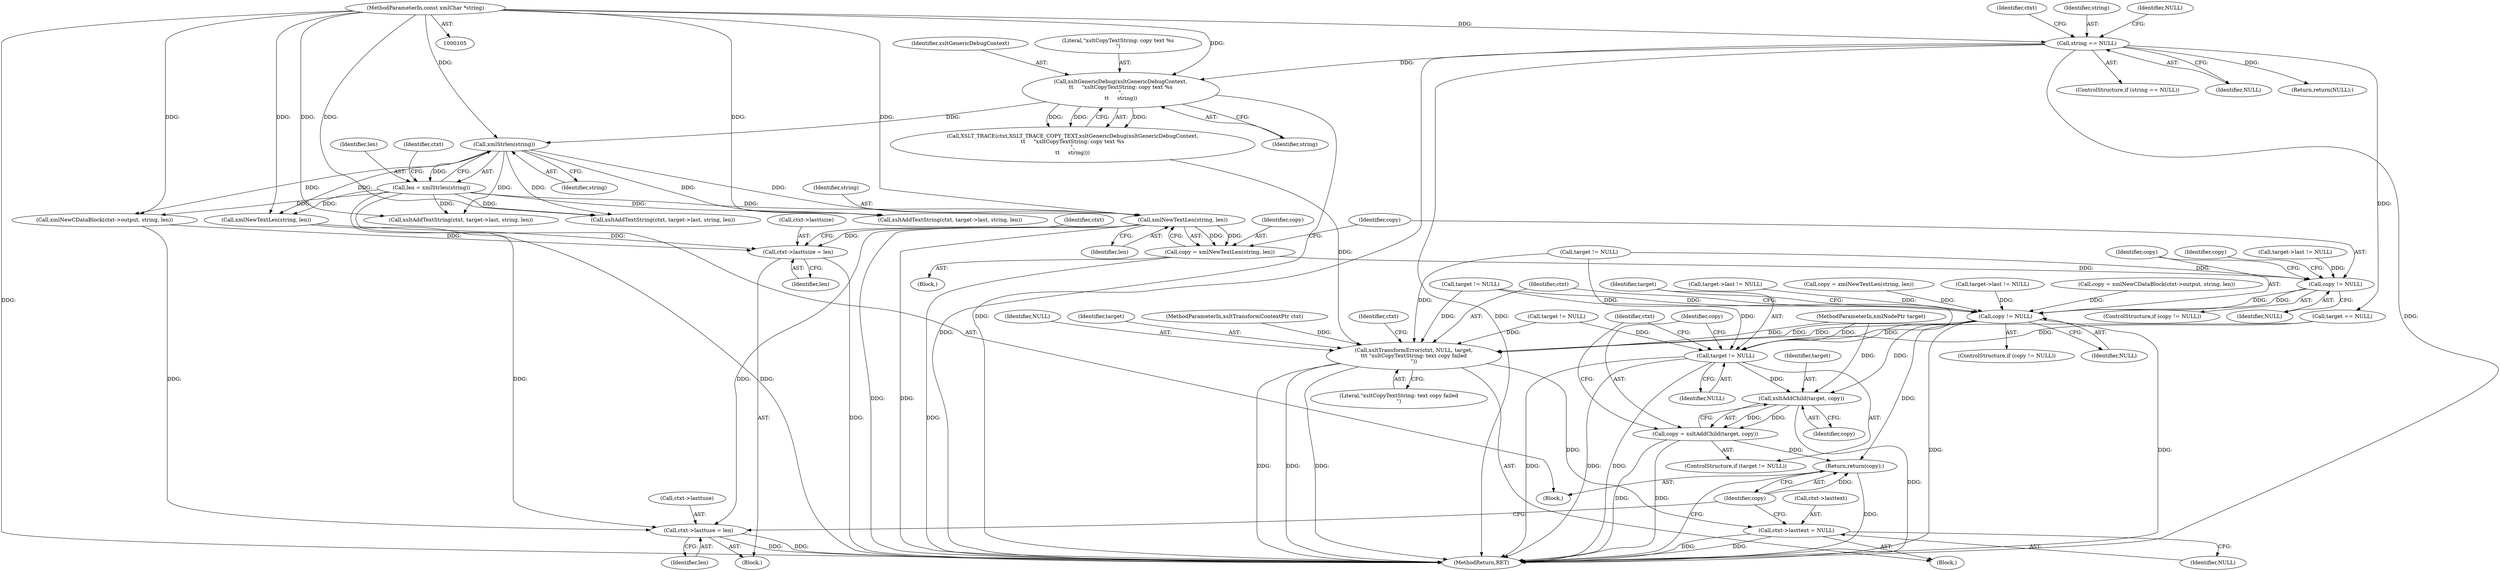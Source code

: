 digraph "1_Chrome_96dbafe288dbe2f0cc45fa3c39daf6d0c37acbab_36@pointer" {
"1000285" [label="(Call,xmlNewTextLen(string, len))"];
"1000144" [label="(Call,xmlStrlen(string))"];
"1000122" [label="(Call,xsltGenericDebug(xsltGenericDebugContext,\n\t\t     \"xsltCopyTextString: copy text %s\n\",\n\t\t     string))"];
"1000114" [label="(Call,string == NULL)"];
"1000108" [label="(MethodParameterIn,const xmlChar *string)"];
"1000142" [label="(Call,len = xmlStrlen(string))"];
"1000283" [label="(Call,copy = xmlNewTextLen(string, len))"];
"1000289" [label="(Call,copy != NULL)"];
"1000340" [label="(Call,copy != NULL)"];
"1000345" [label="(Call,target != NULL)"];
"1000350" [label="(Call,xsltAddChild(target, copy))"];
"1000348" [label="(Call,copy = xsltAddChild(target, copy))"];
"1000382" [label="(Return,return(copy);)"];
"1000372" [label="(Call,xsltTransformError(ctxt, NULL, target,\n\t\t\t \"xsltCopyTextString: text copy failed\n\"))"];
"1000377" [label="(Call,ctxt->lasttext = NULL)"];
"1000360" [label="(Call,ctxt->lasttsize = len)"];
"1000365" [label="(Call,ctxt->lasttuse = len)"];
"1000289" [label="(Call,copy != NULL)"];
"1000352" [label="(Identifier,copy)"];
"1000123" [label="(Identifier,xsltGenericDebugContext)"];
"1000284" [label="(Identifier,copy)"];
"1000346" [label="(Identifier,target)"];
"1000145" [label="(Identifier,string)"];
"1000117" [label="(Return,return(NULL);)"];
"1000276" [label="(Call,xsltAddTextString(ctxt, target->last, string, len))"];
"1000301" [label="(Call,target != NULL)"];
"1000283" [label="(Call,copy = xmlNewTextLen(string, len))"];
"1000118" [label="(Identifier,NULL)"];
"1000285" [label="(Call,xmlNewTextLen(string, len))"];
"1000143" [label="(Identifier,len)"];
"1000374" [label="(Identifier,NULL)"];
"1000375" [label="(Identifier,target)"];
"1000377" [label="(Call,ctxt->lasttext = NULL)"];
"1000120" [label="(Identifier,ctxt)"];
"1000383" [label="(Identifier,copy)"];
"1000343" [label="(Block,)"];
"1000150" [label="(Identifier,ctxt)"];
"1000364" [label="(Identifier,len)"];
"1000106" [label="(MethodParameterIn,xsltTransformContextPtr ctxt)"];
"1000369" [label="(Identifier,len)"];
"1000340" [label="(Call,copy != NULL)"];
"1000366" [label="(Call,ctxt->lasttuse)"];
"1000125" [label="(Identifier,string)"];
"1000336" [label="(Call,xmlNewTextLen(string, len))"];
"1000115" [label="(Identifier,string)"];
"1000162" [label="(Call,target != NULL)"];
"1000378" [label="(Call,ctxt->lasttext)"];
"1000376" [label="(Literal,\"xsltCopyTextString: text copy failed\n\")"];
"1000384" [label="(MethodReturn,RET)"];
"1000247" [label="(Block,)"];
"1000128" [label="(Call,target == NULL)"];
"1000367" [label="(Identifier,ctxt)"];
"1000327" [label="(Call,xsltAddTextString(ctxt, target->last, string, len))"];
"1000345" [label="(Call,target != NULL)"];
"1000110" [label="(Block,)"];
"1000339" [label="(ControlStructure,if (copy != NULL))"];
"1000114" [label="(Call,string == NULL)"];
"1000250" [label="(Call,target != NULL)"];
"1000342" [label="(Identifier,NULL)"];
"1000351" [label="(Identifier,target)"];
"1000113" [label="(ControlStructure,if (string == NULL))"];
"1000122" [label="(Call,xsltGenericDebug(xsltGenericDebugContext,\n\t\t     \"xsltCopyTextString: copy text %s\n\",\n\t\t     string))"];
"1000365" [label="(Call,ctxt->lasttuse = len)"];
"1000294" [label="(Identifier,copy)"];
"1000229" [label="(Call,xsltAddTextString(ctxt, target->last, string, len))"];
"1000305" [label="(Call,target->last != NULL)"];
"1000347" [label="(Identifier,NULL)"];
"1000372" [label="(Call,xsltTransformError(ctxt, NULL, target,\n\t\t\t \"xsltCopyTextString: text copy failed\n\"))"];
"1000355" [label="(Identifier,ctxt)"];
"1000379" [label="(Identifier,ctxt)"];
"1000381" [label="(Identifier,NULL)"];
"1000238" [label="(Call,xmlNewCDataBlock(ctxt->output, string, len))"];
"1000290" [label="(Identifier,copy)"];
"1000287" [label="(Identifier,len)"];
"1000341" [label="(Identifier,copy)"];
"1000334" [label="(Call,copy = xmlNewTextLen(string, len))"];
"1000382" [label="(Return,return(copy);)"];
"1000144" [label="(Call,xmlStrlen(string))"];
"1000371" [label="(Block,)"];
"1000348" [label="(Call,copy = xsltAddChild(target, copy))"];
"1000119" [label="(Call,XSLT_TRACE(ctxt,XSLT_TRACE_COPY_TEXT,xsltGenericDebug(xsltGenericDebugContext,\n\t\t     \"xsltCopyTextString: copy text %s\n\",\n\t\t     string)))"];
"1000215" [label="(Call,target->last != NULL)"];
"1000286" [label="(Identifier,string)"];
"1000291" [label="(Identifier,NULL)"];
"1000349" [label="(Identifier,copy)"];
"1000350" [label="(Call,xsltAddChild(target, copy))"];
"1000142" [label="(Call,len = xmlStrlen(string))"];
"1000108" [label="(MethodParameterIn,const xmlChar *string)"];
"1000116" [label="(Identifier,NULL)"];
"1000254" [label="(Call,target->last != NULL)"];
"1000373" [label="(Identifier,ctxt)"];
"1000236" [label="(Call,copy = xmlNewCDataBlock(ctxt->output, string, len))"];
"1000344" [label="(ControlStructure,if (target != NULL))"];
"1000360" [label="(Call,ctxt->lasttsize = len)"];
"1000107" [label="(MethodParameterIn,xmlNodePtr target)"];
"1000361" [label="(Call,ctxt->lasttsize)"];
"1000288" [label="(ControlStructure,if (copy != NULL))"];
"1000124" [label="(Literal,\"xsltCopyTextString: copy text %s\n\")"];
"1000285" -> "1000283"  [label="AST: "];
"1000285" -> "1000287"  [label="CFG: "];
"1000286" -> "1000285"  [label="AST: "];
"1000287" -> "1000285"  [label="AST: "];
"1000283" -> "1000285"  [label="CFG: "];
"1000285" -> "1000384"  [label="DDG: "];
"1000285" -> "1000384"  [label="DDG: "];
"1000285" -> "1000283"  [label="DDG: "];
"1000285" -> "1000283"  [label="DDG: "];
"1000144" -> "1000285"  [label="DDG: "];
"1000108" -> "1000285"  [label="DDG: "];
"1000142" -> "1000285"  [label="DDG: "];
"1000285" -> "1000360"  [label="DDG: "];
"1000285" -> "1000365"  [label="DDG: "];
"1000144" -> "1000142"  [label="AST: "];
"1000144" -> "1000145"  [label="CFG: "];
"1000145" -> "1000144"  [label="AST: "];
"1000142" -> "1000144"  [label="CFG: "];
"1000144" -> "1000142"  [label="DDG: "];
"1000122" -> "1000144"  [label="DDG: "];
"1000108" -> "1000144"  [label="DDG: "];
"1000144" -> "1000229"  [label="DDG: "];
"1000144" -> "1000238"  [label="DDG: "];
"1000144" -> "1000276"  [label="DDG: "];
"1000144" -> "1000327"  [label="DDG: "];
"1000144" -> "1000336"  [label="DDG: "];
"1000122" -> "1000119"  [label="AST: "];
"1000122" -> "1000125"  [label="CFG: "];
"1000123" -> "1000122"  [label="AST: "];
"1000124" -> "1000122"  [label="AST: "];
"1000125" -> "1000122"  [label="AST: "];
"1000119" -> "1000122"  [label="CFG: "];
"1000122" -> "1000384"  [label="DDG: "];
"1000122" -> "1000119"  [label="DDG: "];
"1000122" -> "1000119"  [label="DDG: "];
"1000122" -> "1000119"  [label="DDG: "];
"1000114" -> "1000122"  [label="DDG: "];
"1000108" -> "1000122"  [label="DDG: "];
"1000114" -> "1000113"  [label="AST: "];
"1000114" -> "1000116"  [label="CFG: "];
"1000115" -> "1000114"  [label="AST: "];
"1000116" -> "1000114"  [label="AST: "];
"1000118" -> "1000114"  [label="CFG: "];
"1000120" -> "1000114"  [label="CFG: "];
"1000114" -> "1000384"  [label="DDG: "];
"1000114" -> "1000384"  [label="DDG: "];
"1000114" -> "1000384"  [label="DDG: "];
"1000108" -> "1000114"  [label="DDG: "];
"1000114" -> "1000117"  [label="DDG: "];
"1000114" -> "1000128"  [label="DDG: "];
"1000108" -> "1000105"  [label="AST: "];
"1000108" -> "1000384"  [label="DDG: "];
"1000108" -> "1000229"  [label="DDG: "];
"1000108" -> "1000238"  [label="DDG: "];
"1000108" -> "1000276"  [label="DDG: "];
"1000108" -> "1000327"  [label="DDG: "];
"1000108" -> "1000336"  [label="DDG: "];
"1000142" -> "1000110"  [label="AST: "];
"1000143" -> "1000142"  [label="AST: "];
"1000150" -> "1000142"  [label="CFG: "];
"1000142" -> "1000384"  [label="DDG: "];
"1000142" -> "1000229"  [label="DDG: "];
"1000142" -> "1000238"  [label="DDG: "];
"1000142" -> "1000276"  [label="DDG: "];
"1000142" -> "1000327"  [label="DDG: "];
"1000142" -> "1000336"  [label="DDG: "];
"1000283" -> "1000247"  [label="AST: "];
"1000284" -> "1000283"  [label="AST: "];
"1000290" -> "1000283"  [label="CFG: "];
"1000283" -> "1000384"  [label="DDG: "];
"1000283" -> "1000289"  [label="DDG: "];
"1000289" -> "1000288"  [label="AST: "];
"1000289" -> "1000291"  [label="CFG: "];
"1000290" -> "1000289"  [label="AST: "];
"1000291" -> "1000289"  [label="AST: "];
"1000294" -> "1000289"  [label="CFG: "];
"1000341" -> "1000289"  [label="CFG: "];
"1000250" -> "1000289"  [label="DDG: "];
"1000254" -> "1000289"  [label="DDG: "];
"1000289" -> "1000340"  [label="DDG: "];
"1000289" -> "1000340"  [label="DDG: "];
"1000340" -> "1000339"  [label="AST: "];
"1000340" -> "1000342"  [label="CFG: "];
"1000341" -> "1000340"  [label="AST: "];
"1000342" -> "1000340"  [label="AST: "];
"1000346" -> "1000340"  [label="CFG: "];
"1000373" -> "1000340"  [label="CFG: "];
"1000340" -> "1000384"  [label="DDG: "];
"1000340" -> "1000384"  [label="DDG: "];
"1000236" -> "1000340"  [label="DDG: "];
"1000334" -> "1000340"  [label="DDG: "];
"1000301" -> "1000340"  [label="DDG: "];
"1000215" -> "1000340"  [label="DDG: "];
"1000305" -> "1000340"  [label="DDG: "];
"1000340" -> "1000345"  [label="DDG: "];
"1000340" -> "1000350"  [label="DDG: "];
"1000340" -> "1000372"  [label="DDG: "];
"1000340" -> "1000382"  [label="DDG: "];
"1000345" -> "1000344"  [label="AST: "];
"1000345" -> "1000347"  [label="CFG: "];
"1000346" -> "1000345"  [label="AST: "];
"1000347" -> "1000345"  [label="AST: "];
"1000349" -> "1000345"  [label="CFG: "];
"1000355" -> "1000345"  [label="CFG: "];
"1000345" -> "1000384"  [label="DDG: "];
"1000345" -> "1000384"  [label="DDG: "];
"1000345" -> "1000384"  [label="DDG: "];
"1000250" -> "1000345"  [label="DDG: "];
"1000128" -> "1000345"  [label="DDG: "];
"1000301" -> "1000345"  [label="DDG: "];
"1000162" -> "1000345"  [label="DDG: "];
"1000107" -> "1000345"  [label="DDG: "];
"1000345" -> "1000350"  [label="DDG: "];
"1000350" -> "1000348"  [label="AST: "];
"1000350" -> "1000352"  [label="CFG: "];
"1000351" -> "1000350"  [label="AST: "];
"1000352" -> "1000350"  [label="AST: "];
"1000348" -> "1000350"  [label="CFG: "];
"1000350" -> "1000384"  [label="DDG: "];
"1000350" -> "1000348"  [label="DDG: "];
"1000350" -> "1000348"  [label="DDG: "];
"1000107" -> "1000350"  [label="DDG: "];
"1000348" -> "1000344"  [label="AST: "];
"1000349" -> "1000348"  [label="AST: "];
"1000355" -> "1000348"  [label="CFG: "];
"1000348" -> "1000384"  [label="DDG: "];
"1000348" -> "1000384"  [label="DDG: "];
"1000348" -> "1000382"  [label="DDG: "];
"1000382" -> "1000110"  [label="AST: "];
"1000382" -> "1000383"  [label="CFG: "];
"1000383" -> "1000382"  [label="AST: "];
"1000384" -> "1000382"  [label="CFG: "];
"1000382" -> "1000384"  [label="DDG: "];
"1000383" -> "1000382"  [label="DDG: "];
"1000372" -> "1000371"  [label="AST: "];
"1000372" -> "1000376"  [label="CFG: "];
"1000373" -> "1000372"  [label="AST: "];
"1000374" -> "1000372"  [label="AST: "];
"1000375" -> "1000372"  [label="AST: "];
"1000376" -> "1000372"  [label="AST: "];
"1000379" -> "1000372"  [label="CFG: "];
"1000372" -> "1000384"  [label="DDG: "];
"1000372" -> "1000384"  [label="DDG: "];
"1000372" -> "1000384"  [label="DDG: "];
"1000119" -> "1000372"  [label="DDG: "];
"1000106" -> "1000372"  [label="DDG: "];
"1000250" -> "1000372"  [label="DDG: "];
"1000128" -> "1000372"  [label="DDG: "];
"1000301" -> "1000372"  [label="DDG: "];
"1000162" -> "1000372"  [label="DDG: "];
"1000107" -> "1000372"  [label="DDG: "];
"1000372" -> "1000377"  [label="DDG: "];
"1000377" -> "1000371"  [label="AST: "];
"1000377" -> "1000381"  [label="CFG: "];
"1000378" -> "1000377"  [label="AST: "];
"1000381" -> "1000377"  [label="AST: "];
"1000383" -> "1000377"  [label="CFG: "];
"1000377" -> "1000384"  [label="DDG: "];
"1000377" -> "1000384"  [label="DDG: "];
"1000360" -> "1000343"  [label="AST: "];
"1000360" -> "1000364"  [label="CFG: "];
"1000361" -> "1000360"  [label="AST: "];
"1000364" -> "1000360"  [label="AST: "];
"1000367" -> "1000360"  [label="CFG: "];
"1000360" -> "1000384"  [label="DDG: "];
"1000336" -> "1000360"  [label="DDG: "];
"1000238" -> "1000360"  [label="DDG: "];
"1000365" -> "1000343"  [label="AST: "];
"1000365" -> "1000369"  [label="CFG: "];
"1000366" -> "1000365"  [label="AST: "];
"1000369" -> "1000365"  [label="AST: "];
"1000383" -> "1000365"  [label="CFG: "];
"1000365" -> "1000384"  [label="DDG: "];
"1000365" -> "1000384"  [label="DDG: "];
"1000336" -> "1000365"  [label="DDG: "];
"1000238" -> "1000365"  [label="DDG: "];
}
